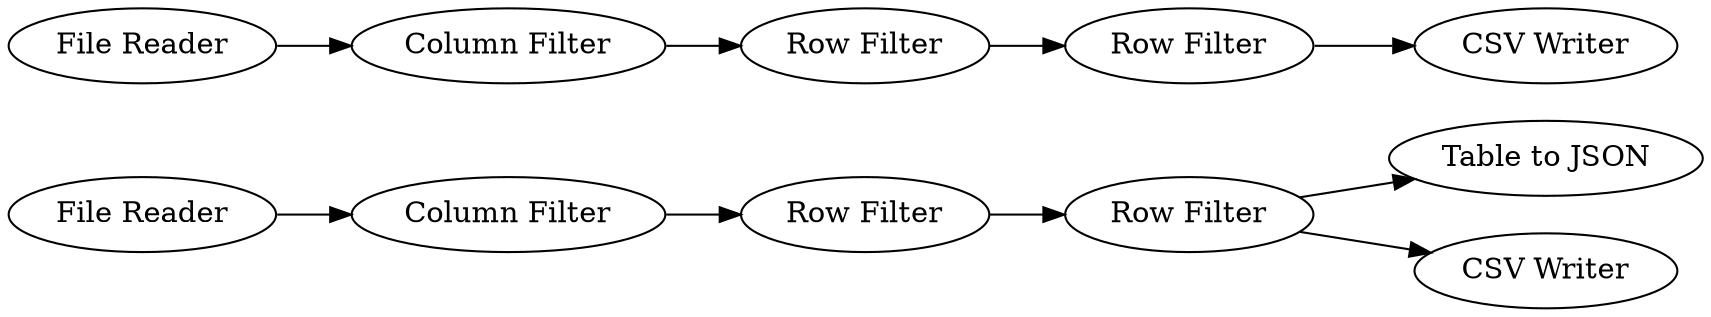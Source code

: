 digraph {
	7 -> 8
	4 -> 5
	8 -> 9
	9 -> 11
	3 -> 4
	1 -> 2
	9 -> 10
	2 -> 3
	6 -> 7
	5 [label="CSV Writer"]
	1 [label="File Reader"]
	7 [label="Column Filter"]
	9 [label="Row Filter"]
	11 [label="Table to JSON"]
	4 [label="Row Filter"]
	6 [label="File Reader"]
	8 [label="Row Filter"]
	3 [label="Row Filter"]
	2 [label="Column Filter"]
	10 [label="CSV Writer"]
	rankdir=LR
}
